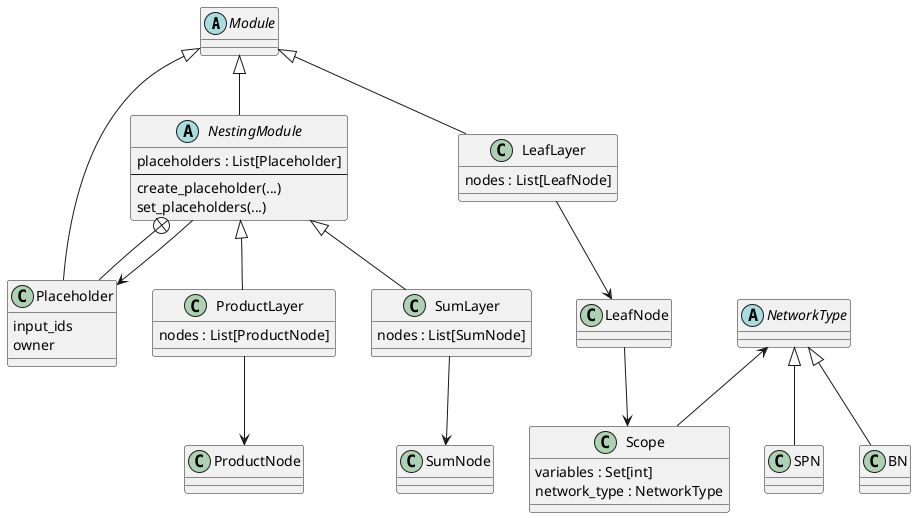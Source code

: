 @startuml

abstract class Module

abstract class NestingModule {
  placeholders : List[Placeholder]
  ---
  create_placeholder(...)
  set_placeholders(...)
}

class Placeholder {
  input_ids
  owner
}

Module <|-- NestingModule
Module <|-- Placeholder
NestingModule +-- Placeholder
NestingModule --> Placeholder

class LeafLayer {
  nodes : List[LeafNode]
}

class LeafNode

Module <|-- LeafLayer
LeafLayer --> LeafNode

class Scope {
  variables : Set[int]
  network_type : NetworkType
}

NetworkType <-- Scope

LeafNode --> Scope

class ProductLayer {
  nodes : List[ProductNode]
}

class SumLayer {
  nodes : List[SumNode]
}

class SumNode

NestingModule <|-- SumLayer
SumLayer --> SumNode

class ProductNode

NestingModule <|-- ProductLayer
ProductLayer --> ProductNode

abstract class  NetworkType
NetworkType <|-- SPN
NetworkType <|-- BN
@enduml